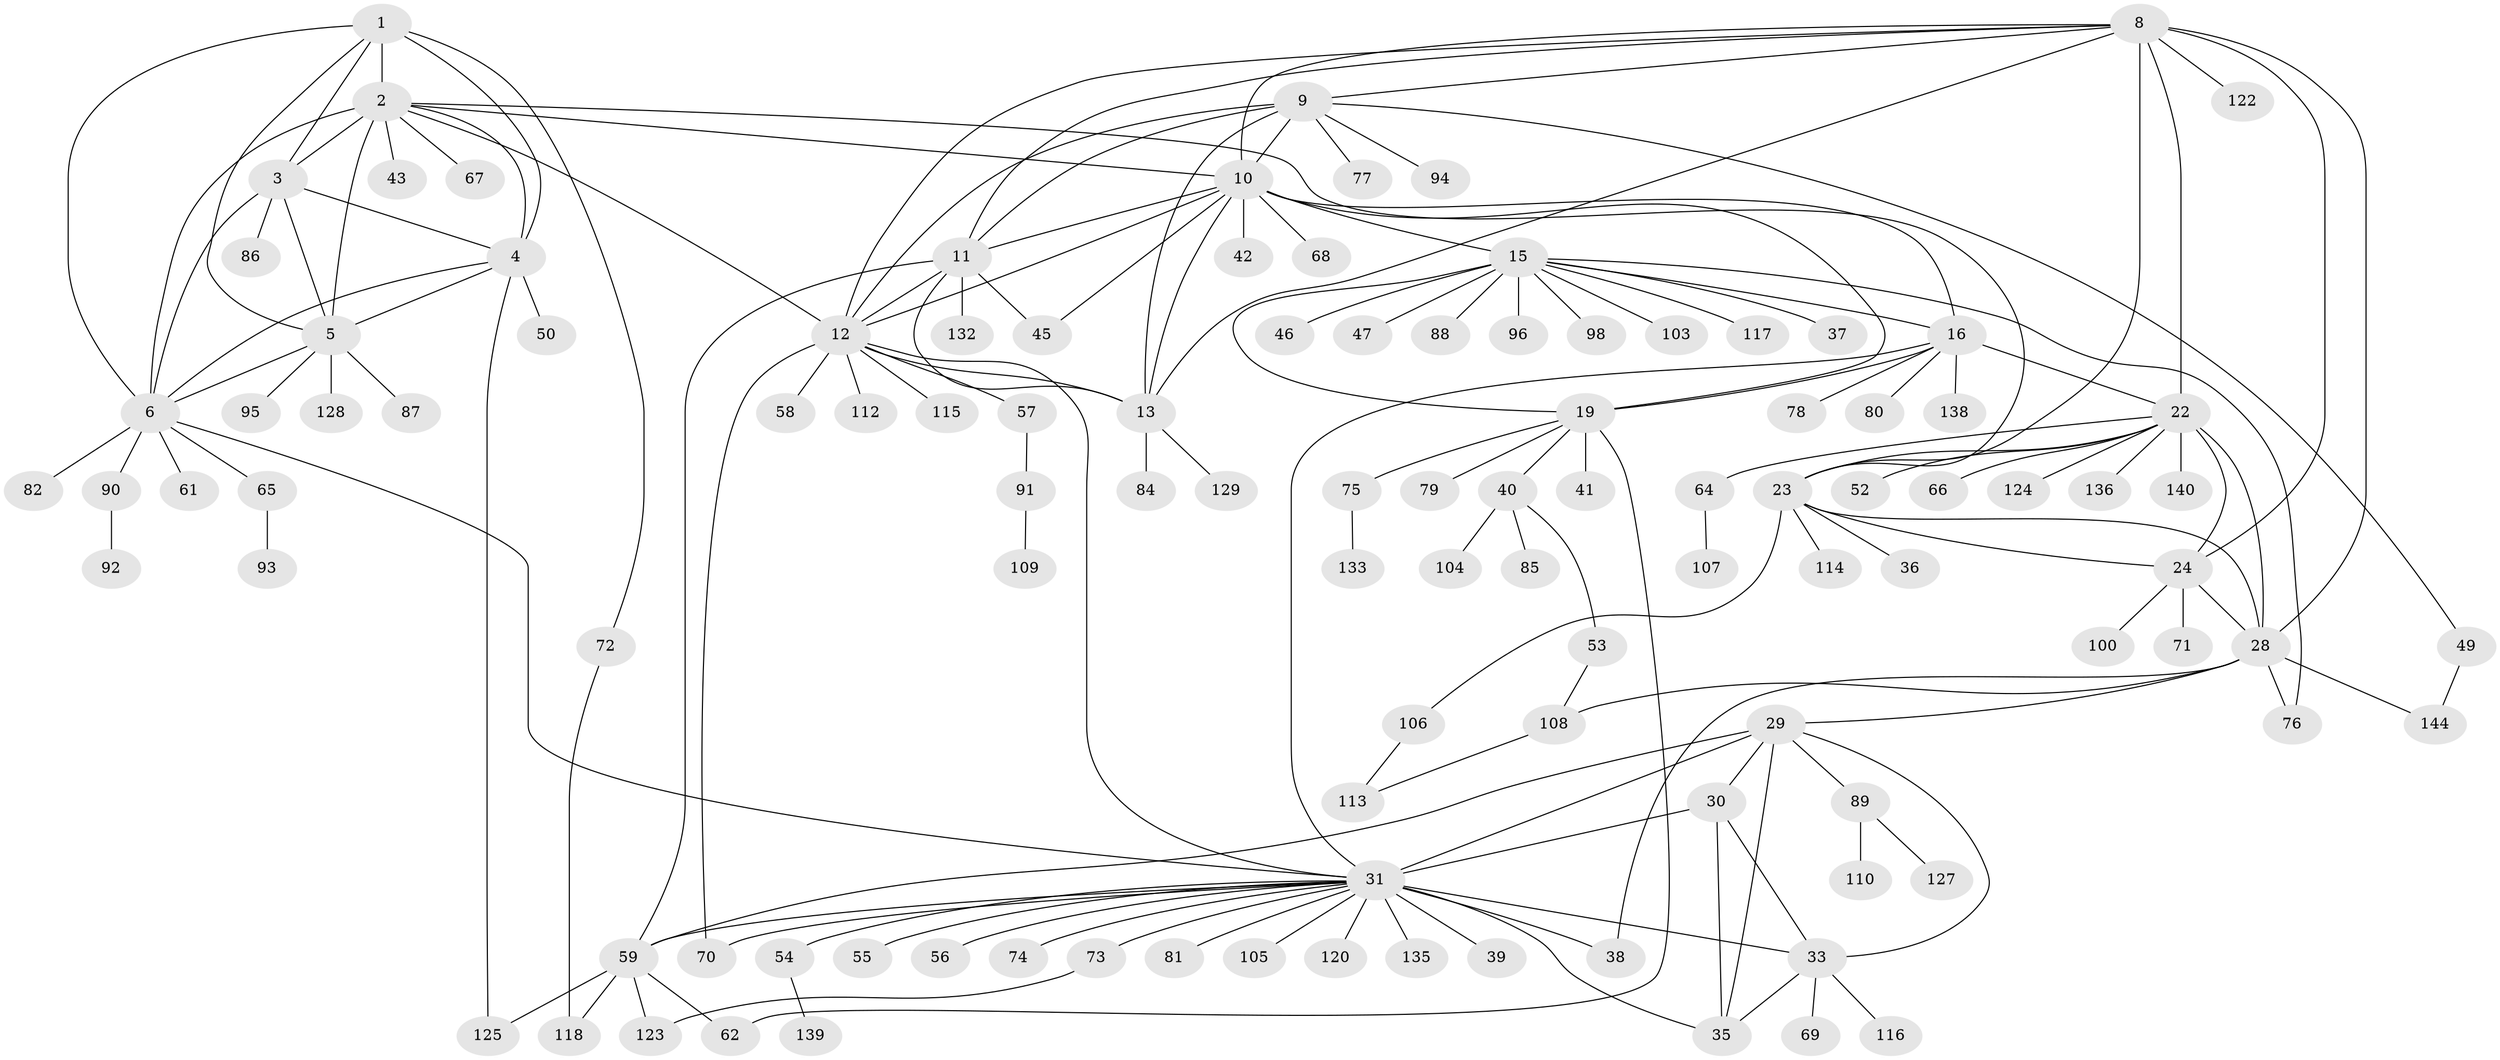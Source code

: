 // original degree distribution, {8: 0.0625, 10: 0.034722222222222224, 9: 0.05555555555555555, 11: 0.034722222222222224, 7: 0.034722222222222224, 16: 0.006944444444444444, 12: 0.006944444444444444, 6: 0.013888888888888888, 1: 0.5208333333333334, 3: 0.034722222222222224, 4: 0.013888888888888888, 2: 0.18055555555555555}
// Generated by graph-tools (version 1.1) at 2025/42/03/06/25 10:42:09]
// undirected, 112 vertices, 165 edges
graph export_dot {
graph [start="1"]
  node [color=gray90,style=filled];
  1 [super="+126"];
  2 [super="+7"];
  3 [super="+141"];
  4 [super="+130"];
  5 [super="+83"];
  6 [super="+63"];
  8 [super="+26"];
  9 [super="+44"];
  10 [super="+17"];
  11 [super="+99"];
  12 [super="+14"];
  13 [super="+119"];
  15 [super="+20"];
  16 [super="+18"];
  19 [super="+21"];
  22 [super="+27"];
  23 [super="+25"];
  24 [super="+48"];
  28 [super="+134"];
  29;
  30 [super="+102"];
  31 [super="+32"];
  33 [super="+34"];
  35 [super="+121"];
  36;
  37;
  38 [super="+137"];
  39;
  40 [super="+51"];
  41;
  42;
  43;
  45;
  46;
  47;
  49;
  50;
  52;
  53;
  54;
  55;
  56;
  57;
  58 [super="+60"];
  59 [super="+111"];
  61;
  62;
  64;
  65 [super="+101"];
  66;
  67;
  68;
  69;
  70;
  71 [super="+143"];
  72;
  73;
  74;
  75;
  76;
  77 [super="+131"];
  78;
  79;
  80;
  81;
  82;
  84;
  85;
  86;
  87;
  88;
  89 [super="+142"];
  90 [super="+97"];
  91;
  92;
  93;
  94;
  95;
  96;
  98;
  100;
  103;
  104;
  105;
  106;
  107;
  108;
  109;
  110;
  112;
  113;
  114;
  115;
  116;
  117;
  118;
  120;
  122;
  123;
  124;
  125;
  127;
  128;
  129;
  132;
  133;
  135;
  136;
  138;
  139;
  140;
  144;
  1 -- 2 [weight=2];
  1 -- 3;
  1 -- 4;
  1 -- 5;
  1 -- 6;
  1 -- 72;
  2 -- 3 [weight=2];
  2 -- 4 [weight=2];
  2 -- 5 [weight=2];
  2 -- 6 [weight=2];
  2 -- 43;
  2 -- 67;
  2 -- 23;
  2 -- 10;
  2 -- 12;
  3 -- 4;
  3 -- 5;
  3 -- 6;
  3 -- 86;
  4 -- 5;
  4 -- 6;
  4 -- 50;
  4 -- 125;
  5 -- 6;
  5 -- 87;
  5 -- 128;
  5 -- 95;
  6 -- 61;
  6 -- 65;
  6 -- 90;
  6 -- 31;
  6 -- 82;
  8 -- 9;
  8 -- 10;
  8 -- 11;
  8 -- 12 [weight=2];
  8 -- 13;
  8 -- 122;
  8 -- 22 [weight=2];
  8 -- 23 [weight=2];
  8 -- 24;
  8 -- 28;
  9 -- 10;
  9 -- 11;
  9 -- 12 [weight=2];
  9 -- 13;
  9 -- 49;
  9 -- 77;
  9 -- 94;
  10 -- 11;
  10 -- 12 [weight=2];
  10 -- 13;
  10 -- 68;
  10 -- 42;
  10 -- 45;
  10 -- 15 [weight=2];
  10 -- 16 [weight=2];
  10 -- 19 [weight=2];
  11 -- 12 [weight=2];
  11 -- 13;
  11 -- 45;
  11 -- 59;
  11 -- 132;
  12 -- 13 [weight=2];
  12 -- 57;
  12 -- 112;
  12 -- 70;
  12 -- 115;
  12 -- 58;
  12 -- 31;
  13 -- 84;
  13 -- 129;
  15 -- 16 [weight=4];
  15 -- 19 [weight=4];
  15 -- 76;
  15 -- 96;
  15 -- 98;
  15 -- 117;
  15 -- 37;
  15 -- 103;
  15 -- 46;
  15 -- 47;
  15 -- 88;
  16 -- 19 [weight=4];
  16 -- 78;
  16 -- 138;
  16 -- 80;
  16 -- 22;
  16 -- 31;
  19 -- 41;
  19 -- 79;
  19 -- 40;
  19 -- 75;
  19 -- 62;
  22 -- 23 [weight=4];
  22 -- 24 [weight=2];
  22 -- 28 [weight=2];
  22 -- 52;
  22 -- 64;
  22 -- 66;
  22 -- 136;
  22 -- 140;
  22 -- 124;
  23 -- 24 [weight=2];
  23 -- 28 [weight=2];
  23 -- 114;
  23 -- 36;
  23 -- 106;
  24 -- 28;
  24 -- 71;
  24 -- 100;
  28 -- 29;
  28 -- 76;
  28 -- 108;
  28 -- 144;
  28 -- 38;
  29 -- 30;
  29 -- 31 [weight=2];
  29 -- 33 [weight=2];
  29 -- 35;
  29 -- 59;
  29 -- 89;
  30 -- 31 [weight=2];
  30 -- 33 [weight=2];
  30 -- 35;
  31 -- 33 [weight=4];
  31 -- 35 [weight=2];
  31 -- 38;
  31 -- 39;
  31 -- 54;
  31 -- 55;
  31 -- 73;
  31 -- 81;
  31 -- 105;
  31 -- 120;
  31 -- 70;
  31 -- 135;
  31 -- 74;
  31 -- 56;
  31 -- 59;
  33 -- 35 [weight=2];
  33 -- 69;
  33 -- 116;
  40 -- 53;
  40 -- 104;
  40 -- 85;
  49 -- 144;
  53 -- 108;
  54 -- 139;
  57 -- 91;
  59 -- 62;
  59 -- 123;
  59 -- 125;
  59 -- 118;
  64 -- 107;
  65 -- 93;
  72 -- 118;
  73 -- 123;
  75 -- 133;
  89 -- 110;
  89 -- 127;
  90 -- 92;
  91 -- 109;
  106 -- 113;
  108 -- 113;
}
